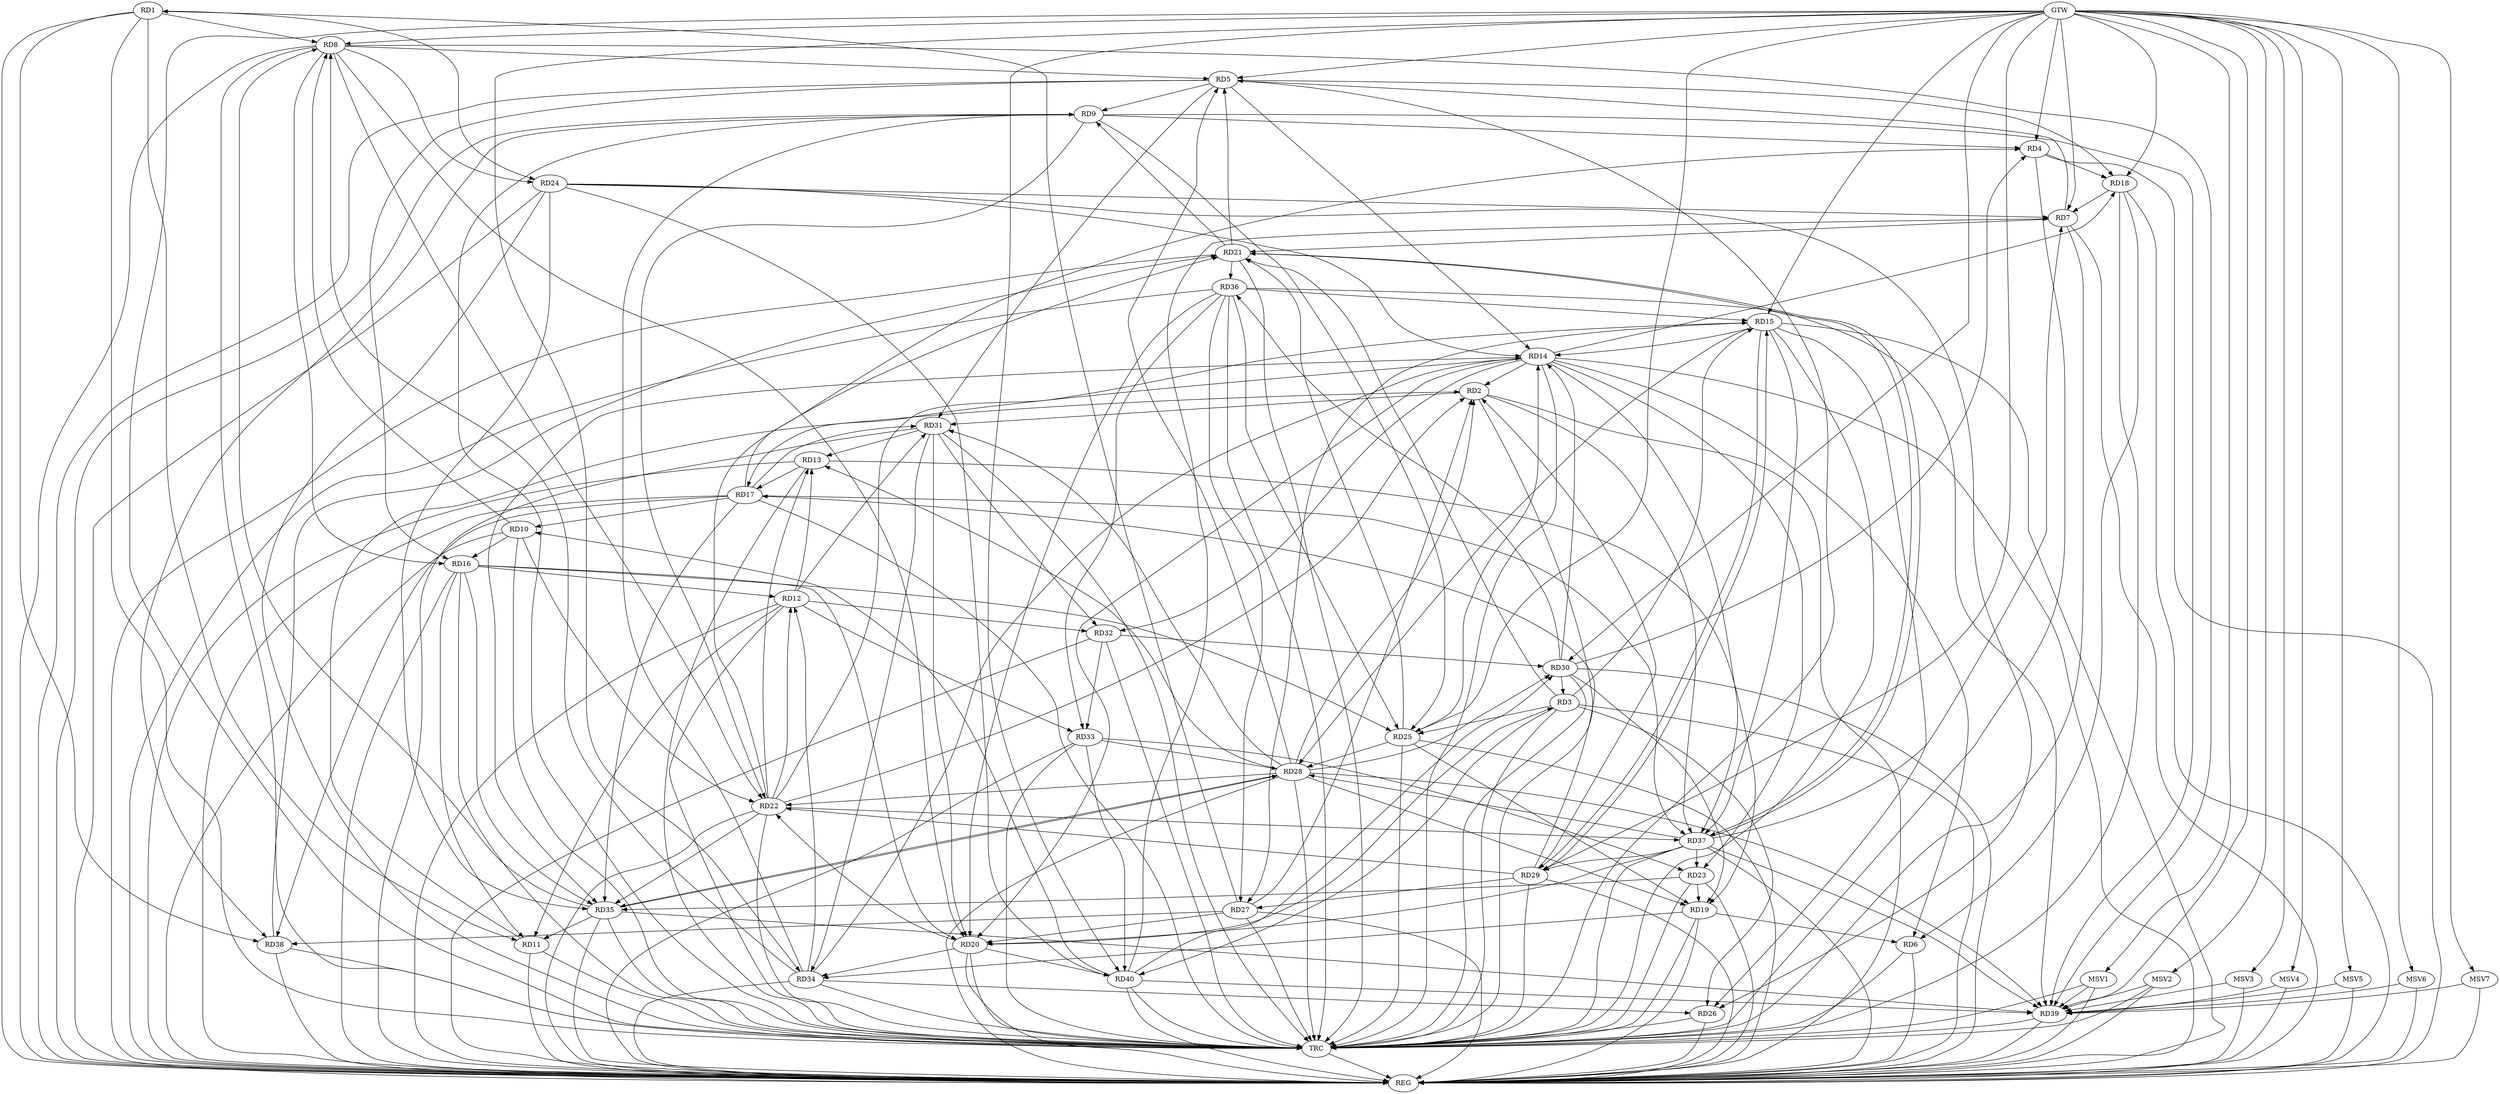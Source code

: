 strict digraph G {
  RD1 [ label="RD1" ];
  RD2 [ label="RD2" ];
  RD3 [ label="RD3" ];
  RD4 [ label="RD4" ];
  RD5 [ label="RD5" ];
  RD6 [ label="RD6" ];
  RD7 [ label="RD7" ];
  RD8 [ label="RD8" ];
  RD9 [ label="RD9" ];
  RD10 [ label="RD10" ];
  RD11 [ label="RD11" ];
  RD12 [ label="RD12" ];
  RD13 [ label="RD13" ];
  RD14 [ label="RD14" ];
  RD15 [ label="RD15" ];
  RD16 [ label="RD16" ];
  RD17 [ label="RD17" ];
  RD18 [ label="RD18" ];
  RD19 [ label="RD19" ];
  RD20 [ label="RD20" ];
  RD21 [ label="RD21" ];
  RD22 [ label="RD22" ];
  RD23 [ label="RD23" ];
  RD24 [ label="RD24" ];
  RD25 [ label="RD25" ];
  RD26 [ label="RD26" ];
  RD27 [ label="RD27" ];
  RD28 [ label="RD28" ];
  RD29 [ label="RD29" ];
  RD30 [ label="RD30" ];
  RD31 [ label="RD31" ];
  RD32 [ label="RD32" ];
  RD33 [ label="RD33" ];
  RD34 [ label="RD34" ];
  RD35 [ label="RD35" ];
  RD36 [ label="RD36" ];
  RD37 [ label="RD37" ];
  RD38 [ label="RD38" ];
  RD39 [ label="RD39" ];
  RD40 [ label="RD40" ];
  GTW [ label="GTW" ];
  REG [ label="REG" ];
  TRC [ label="TRC" ];
  MSV1 [ label="MSV1" ];
  MSV2 [ label="MSV2" ];
  MSV3 [ label="MSV3" ];
  MSV4 [ label="MSV4" ];
  MSV5 [ label="MSV5" ];
  MSV6 [ label="MSV6" ];
  MSV7 [ label="MSV7" ];
  RD1 -> RD8;
  RD1 -> RD11;
  RD1 -> RD24;
  RD27 -> RD1;
  RD1 -> RD38;
  RD11 -> RD2;
  RD14 -> RD2;
  RD22 -> RD2;
  RD27 -> RD2;
  RD28 -> RD2;
  RD29 -> RD2;
  RD2 -> RD31;
  RD2 -> RD37;
  RD3 -> RD15;
  RD20 -> RD3;
  RD3 -> RD21;
  RD3 -> RD25;
  RD3 -> RD26;
  RD30 -> RD3;
  RD3 -> RD40;
  RD9 -> RD4;
  RD17 -> RD4;
  RD4 -> RD18;
  RD30 -> RD4;
  RD7 -> RD5;
  RD8 -> RD5;
  RD5 -> RD9;
  RD5 -> RD14;
  RD5 -> RD16;
  RD5 -> RD18;
  RD21 -> RD5;
  RD28 -> RD5;
  RD5 -> RD31;
  RD14 -> RD6;
  RD18 -> RD6;
  RD19 -> RD6;
  RD18 -> RD7;
  RD7 -> RD21;
  RD24 -> RD7;
  RD37 -> RD7;
  RD40 -> RD7;
  RD10 -> RD8;
  RD8 -> RD16;
  RD8 -> RD20;
  RD8 -> RD22;
  RD8 -> RD24;
  RD34 -> RD8;
  RD35 -> RD8;
  RD8 -> RD39;
  RD21 -> RD9;
  RD9 -> RD22;
  RD9 -> RD25;
  RD34 -> RD9;
  RD9 -> RD38;
  RD9 -> RD39;
  RD10 -> RD16;
  RD17 -> RD10;
  RD10 -> RD22;
  RD40 -> RD10;
  RD12 -> RD11;
  RD16 -> RD11;
  RD35 -> RD11;
  RD12 -> RD13;
  RD16 -> RD12;
  RD22 -> RD12;
  RD12 -> RD31;
  RD12 -> RD32;
  RD12 -> RD33;
  RD34 -> RD12;
  RD13 -> RD17;
  RD13 -> RD19;
  RD22 -> RD13;
  RD28 -> RD13;
  RD31 -> RD13;
  RD15 -> RD14;
  RD14 -> RD17;
  RD14 -> RD18;
  RD14 -> RD20;
  RD14 -> RD23;
  RD24 -> RD14;
  RD25 -> RD14;
  RD30 -> RD14;
  RD14 -> RD32;
  RD34 -> RD14;
  RD14 -> RD35;
  RD14 -> RD37;
  RD22 -> RD15;
  RD15 -> RD26;
  RD15 -> RD27;
  RD15 -> RD28;
  RD15 -> RD29;
  RD29 -> RD15;
  RD36 -> RD15;
  RD15 -> RD37;
  RD16 -> RD20;
  RD16 -> RD25;
  RD16 -> RD35;
  RD29 -> RD17;
  RD17 -> RD31;
  RD17 -> RD35;
  RD17 -> RD37;
  RD17 -> RD38;
  RD23 -> RD19;
  RD25 -> RD19;
  RD28 -> RD19;
  RD30 -> RD19;
  RD19 -> RD34;
  RD20 -> RD22;
  RD27 -> RD20;
  RD31 -> RD20;
  RD20 -> RD34;
  RD36 -> RD20;
  RD37 -> RD20;
  RD20 -> RD40;
  RD22 -> RD21;
  RD25 -> RD21;
  RD21 -> RD36;
  RD21 -> RD37;
  RD37 -> RD21;
  RD38 -> RD21;
  RD28 -> RD22;
  RD29 -> RD22;
  RD22 -> RD35;
  RD22 -> RD37;
  RD33 -> RD23;
  RD23 -> RD35;
  RD37 -> RD23;
  RD24 -> RD26;
  RD24 -> RD35;
  RD24 -> RD40;
  RD25 -> RD28;
  RD36 -> RD25;
  RD34 -> RD26;
  RD29 -> RD27;
  RD36 -> RD27;
  RD27 -> RD38;
  RD28 -> RD30;
  RD28 -> RD31;
  RD33 -> RD28;
  RD28 -> RD35;
  RD35 -> RD28;
  RD37 -> RD28;
  RD28 -> RD39;
  RD37 -> RD29;
  RD32 -> RD30;
  RD30 -> RD36;
  RD40 -> RD30;
  RD31 -> RD32;
  RD31 -> RD34;
  RD32 -> RD33;
  RD36 -> RD33;
  RD33 -> RD40;
  RD35 -> RD39;
  RD36 -> RD39;
  RD37 -> RD39;
  RD40 -> RD39;
  GTW -> RD15;
  GTW -> RD30;
  GTW -> RD7;
  GTW -> RD4;
  GTW -> RD18;
  GTW -> RD25;
  GTW -> RD8;
  GTW -> RD34;
  GTW -> RD5;
  GTW -> RD40;
  GTW -> RD29;
  GTW -> RD39;
  RD1 -> REG;
  RD2 -> REG;
  RD3 -> REG;
  RD4 -> REG;
  RD5 -> REG;
  RD6 -> REG;
  RD7 -> REG;
  RD8 -> REG;
  RD9 -> REG;
  RD10 -> REG;
  RD11 -> REG;
  RD12 -> REG;
  RD13 -> REG;
  RD14 -> REG;
  RD15 -> REG;
  RD16 -> REG;
  RD17 -> REG;
  RD18 -> REG;
  RD19 -> REG;
  RD20 -> REG;
  RD21 -> REG;
  RD22 -> REG;
  RD23 -> REG;
  RD24 -> REG;
  RD25 -> REG;
  RD26 -> REG;
  RD27 -> REG;
  RD28 -> REG;
  RD29 -> REG;
  RD30 -> REG;
  RD31 -> REG;
  RD32 -> REG;
  RD33 -> REG;
  RD34 -> REG;
  RD35 -> REG;
  RD36 -> REG;
  RD37 -> REG;
  RD38 -> REG;
  RD39 -> REG;
  RD40 -> REG;
  RD1 -> TRC;
  RD2 -> TRC;
  RD3 -> TRC;
  RD4 -> TRC;
  RD5 -> TRC;
  RD6 -> TRC;
  RD7 -> TRC;
  RD8 -> TRC;
  RD9 -> TRC;
  RD10 -> TRC;
  RD11 -> TRC;
  RD12 -> TRC;
  RD13 -> TRC;
  RD14 -> TRC;
  RD15 -> TRC;
  RD16 -> TRC;
  RD17 -> TRC;
  RD18 -> TRC;
  RD19 -> TRC;
  RD20 -> TRC;
  RD21 -> TRC;
  RD22 -> TRC;
  RD23 -> TRC;
  RD24 -> TRC;
  RD25 -> TRC;
  RD26 -> TRC;
  RD27 -> TRC;
  RD28 -> TRC;
  RD29 -> TRC;
  RD30 -> TRC;
  RD31 -> TRC;
  RD32 -> TRC;
  RD33 -> TRC;
  RD34 -> TRC;
  RD35 -> TRC;
  RD36 -> TRC;
  RD37 -> TRC;
  RD38 -> TRC;
  RD39 -> TRC;
  RD40 -> TRC;
  GTW -> TRC;
  TRC -> REG;
  MSV1 -> RD39;
  GTW -> MSV1;
  MSV1 -> REG;
  MSV1 -> TRC;
  MSV2 -> RD39;
  GTW -> MSV2;
  MSV2 -> REG;
  MSV2 -> TRC;
  MSV3 -> RD39;
  MSV4 -> RD39;
  MSV5 -> RD39;
  MSV6 -> RD39;
  MSV7 -> RD39;
  GTW -> MSV3;
  MSV3 -> REG;
  GTW -> MSV4;
  MSV4 -> REG;
  GTW -> MSV5;
  MSV5 -> REG;
  GTW -> MSV6;
  MSV6 -> REG;
  GTW -> MSV7;
  MSV7 -> REG;
}
